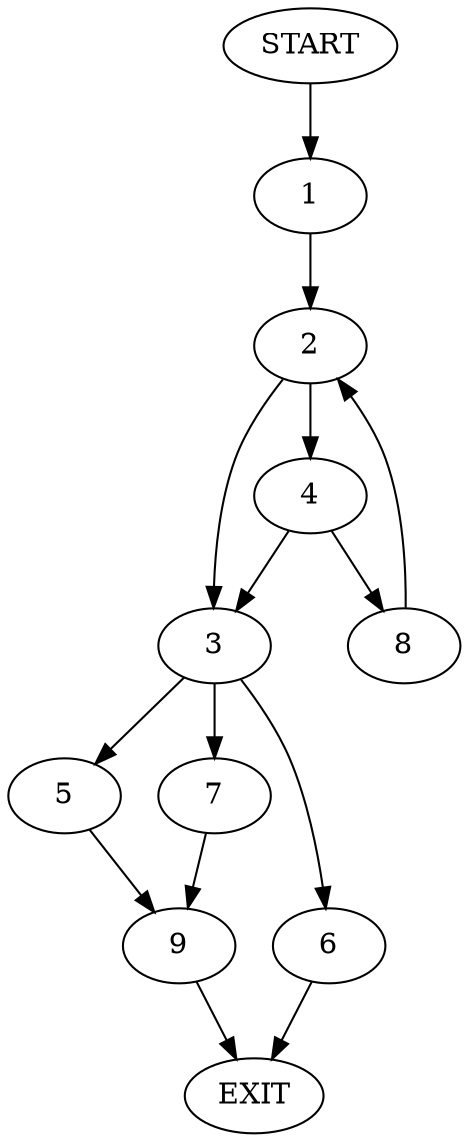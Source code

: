 digraph {
0 [label="START"];
1;
2;
3;
4;
5;
6;
7;
8;
9;
10 [label="EXIT"];
0 -> 1;
1 -> 2;
2 -> 3;
2 -> 4;
3 -> 5;
3 -> 6;
3 -> 7;
4 -> 3;
4 -> 8;
8 -> 2;
7 -> 9;
6 -> 10;
5 -> 9;
9 -> 10;
}